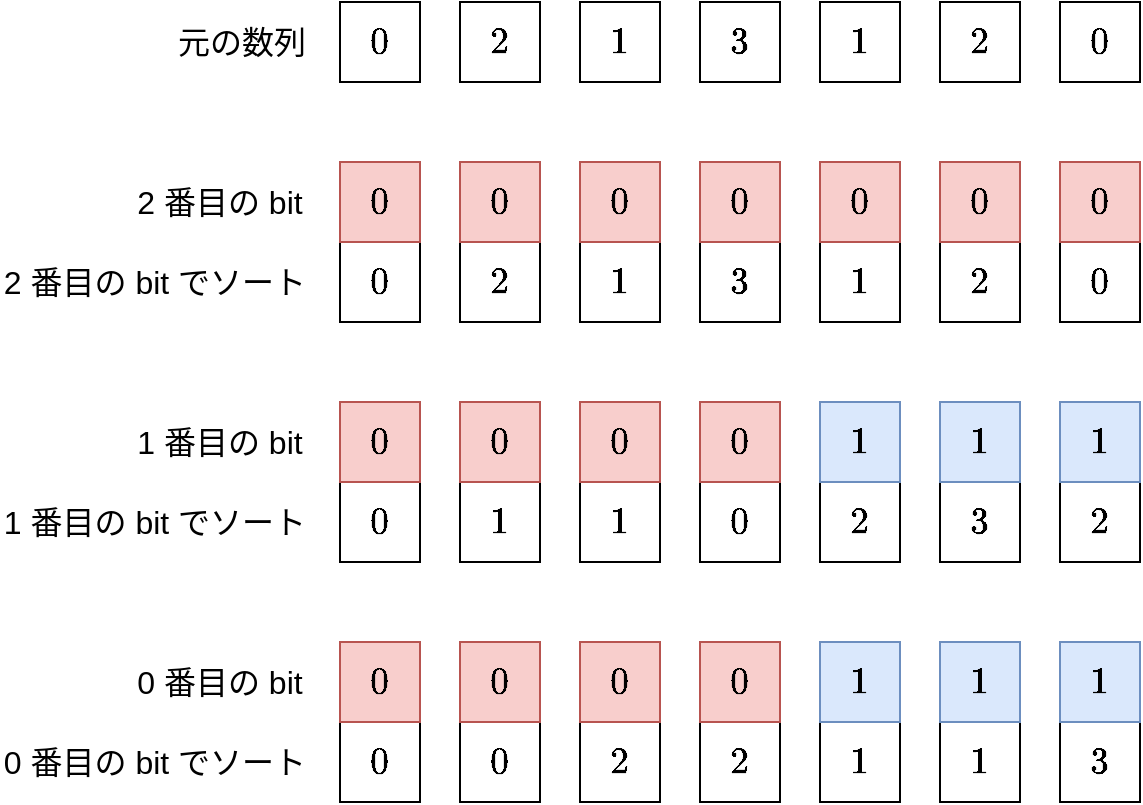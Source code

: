 <mxfile version="24.6.4" type="device">
  <diagram name="Page-1" id="Huvc_epTl2GeRZDboPI5">
    <mxGraphModel dx="1769" dy="1068" grid="1" gridSize="10" guides="1" tooltips="1" connect="1" arrows="1" fold="1" page="1" pageScale="1" pageWidth="850" pageHeight="1100" math="1" shadow="0">
      <root>
        <mxCell id="0" />
        <mxCell id="1" parent="0" />
        <mxCell id="Qdi247grOmWhZG3LN0WY-2" value="`0`" style="rounded=0;whiteSpace=wrap;html=1;fontSize=16;" parent="1" vertex="1">
          <mxGeometry x="200" y="440" width="40" height="40" as="geometry" />
        </mxCell>
        <mxCell id="Qdi247grOmWhZG3LN0WY-3" value="`2`" style="rounded=0;whiteSpace=wrap;html=1;fontSize=16;" parent="1" vertex="1">
          <mxGeometry x="260" y="440" width="40" height="40" as="geometry" />
        </mxCell>
        <mxCell id="Qdi247grOmWhZG3LN0WY-4" value="`1`" style="rounded=0;whiteSpace=wrap;html=1;fontSize=16;" parent="1" vertex="1">
          <mxGeometry x="320" y="440" width="40" height="40" as="geometry" />
        </mxCell>
        <mxCell id="Qdi247grOmWhZG3LN0WY-5" value="`3`" style="rounded=0;whiteSpace=wrap;html=1;fontSize=16;" parent="1" vertex="1">
          <mxGeometry x="380" y="440" width="40" height="40" as="geometry" />
        </mxCell>
        <mxCell id="Qdi247grOmWhZG3LN0WY-6" value="`1`" style="rounded=0;whiteSpace=wrap;html=1;fontSize=16;" parent="1" vertex="1">
          <mxGeometry x="440" y="440" width="40" height="40" as="geometry" />
        </mxCell>
        <mxCell id="Qdi247grOmWhZG3LN0WY-7" value="`2`" style="rounded=0;whiteSpace=wrap;html=1;fontSize=16;" parent="1" vertex="1">
          <mxGeometry x="500" y="440" width="40" height="40" as="geometry" />
        </mxCell>
        <mxCell id="Qdi247grOmWhZG3LN0WY-8" value="`0`" style="rounded=0;whiteSpace=wrap;html=1;fontSize=16;" parent="1" vertex="1">
          <mxGeometry x="560" y="440" width="40" height="40" as="geometry" />
        </mxCell>
        <mxCell id="Qdi247grOmWhZG3LN0WY-10" value="`0`" style="rounded=0;whiteSpace=wrap;html=1;fontSize=16;" parent="1" vertex="1">
          <mxGeometry x="200" y="560" width="40" height="40" as="geometry" />
        </mxCell>
        <mxCell id="Qdi247grOmWhZG3LN0WY-11" value="`2`" style="rounded=0;whiteSpace=wrap;html=1;fontSize=16;" parent="1" vertex="1">
          <mxGeometry x="260" y="560" width="40" height="40" as="geometry" />
        </mxCell>
        <mxCell id="Qdi247grOmWhZG3LN0WY-12" value="`1`" style="rounded=0;whiteSpace=wrap;html=1;fontSize=16;" parent="1" vertex="1">
          <mxGeometry x="320" y="560" width="40" height="40" as="geometry" />
        </mxCell>
        <mxCell id="Qdi247grOmWhZG3LN0WY-13" value="`3`" style="rounded=0;whiteSpace=wrap;html=1;fontSize=16;" parent="1" vertex="1">
          <mxGeometry x="380" y="560" width="40" height="40" as="geometry" />
        </mxCell>
        <mxCell id="Qdi247grOmWhZG3LN0WY-14" value="`1`" style="rounded=0;whiteSpace=wrap;html=1;fontSize=16;" parent="1" vertex="1">
          <mxGeometry x="440" y="560" width="40" height="40" as="geometry" />
        </mxCell>
        <mxCell id="Qdi247grOmWhZG3LN0WY-15" value="`2`" style="rounded=0;whiteSpace=wrap;html=1;fontSize=16;" parent="1" vertex="1">
          <mxGeometry x="500" y="560" width="40" height="40" as="geometry" />
        </mxCell>
        <mxCell id="Qdi247grOmWhZG3LN0WY-16" value="`0`" style="rounded=0;whiteSpace=wrap;html=1;fontSize=16;" parent="1" vertex="1">
          <mxGeometry x="560" y="560" width="40" height="40" as="geometry" />
        </mxCell>
        <mxCell id="Qdi247grOmWhZG3LN0WY-20" value="2 番目の bit" style="text;html=1;align=center;verticalAlign=middle;whiteSpace=wrap;rounded=0;fontSize=16;" parent="1" vertex="1">
          <mxGeometry x="95" y="525" width="90" height="30" as="geometry" />
        </mxCell>
        <mxCell id="Qdi247grOmWhZG3LN0WY-22" value="`0`" style="rounded=0;whiteSpace=wrap;html=1;fontSize=16;" parent="1" vertex="1">
          <mxGeometry x="200" y="680" width="40" height="40" as="geometry" />
        </mxCell>
        <mxCell id="Qdi247grOmWhZG3LN0WY-23" value="`1`" style="rounded=0;whiteSpace=wrap;html=1;fontSize=16;" parent="1" vertex="1">
          <mxGeometry x="260" y="680" width="40" height="40" as="geometry" />
        </mxCell>
        <mxCell id="Qdi247grOmWhZG3LN0WY-24" value="`1`" style="rounded=0;whiteSpace=wrap;html=1;fontSize=16;" parent="1" vertex="1">
          <mxGeometry x="320" y="680" width="40" height="40" as="geometry" />
        </mxCell>
        <mxCell id="Qdi247grOmWhZG3LN0WY-25" value="`0`" style="rounded=0;whiteSpace=wrap;html=1;fontSize=16;" parent="1" vertex="1">
          <mxGeometry x="380" y="680" width="40" height="40" as="geometry" />
        </mxCell>
        <mxCell id="Qdi247grOmWhZG3LN0WY-26" value="`2`" style="rounded=0;whiteSpace=wrap;html=1;fontSize=16;" parent="1" vertex="1">
          <mxGeometry x="440" y="680" width="40" height="40" as="geometry" />
        </mxCell>
        <mxCell id="Qdi247grOmWhZG3LN0WY-27" value="`3`" style="rounded=0;whiteSpace=wrap;html=1;fontSize=16;" parent="1" vertex="1">
          <mxGeometry x="500" y="680" width="40" height="40" as="geometry" />
        </mxCell>
        <mxCell id="Qdi247grOmWhZG3LN0WY-28" value="`2`" style="rounded=0;whiteSpace=wrap;html=1;fontSize=16;" parent="1" vertex="1">
          <mxGeometry x="560" y="680" width="40" height="40" as="geometry" />
        </mxCell>
        <mxCell id="Qdi247grOmWhZG3LN0WY-30" value="`0`" style="rounded=0;whiteSpace=wrap;html=1;fontSize=16;fillColor=#f8cecc;strokeColor=#b85450;" parent="1" vertex="1">
          <mxGeometry x="200" y="520" width="40" height="40" as="geometry" />
        </mxCell>
        <mxCell id="Qdi247grOmWhZG3LN0WY-31" value="`0`" style="rounded=0;whiteSpace=wrap;html=1;fontSize=16;fillColor=#f8cecc;strokeColor=#b85450;" parent="1" vertex="1">
          <mxGeometry x="260" y="520" width="40" height="40" as="geometry" />
        </mxCell>
        <mxCell id="Qdi247grOmWhZG3LN0WY-32" value="`0`" style="rounded=0;whiteSpace=wrap;html=1;fontSize=16;fillColor=#f8cecc;strokeColor=#b85450;" parent="1" vertex="1">
          <mxGeometry x="320" y="520" width="40" height="40" as="geometry" />
        </mxCell>
        <mxCell id="Qdi247grOmWhZG3LN0WY-33" value="`0`" style="rounded=0;whiteSpace=wrap;html=1;fontSize=16;fillColor=#f8cecc;strokeColor=#b85450;" parent="1" vertex="1">
          <mxGeometry x="380" y="520" width="40" height="40" as="geometry" />
        </mxCell>
        <mxCell id="Qdi247grOmWhZG3LN0WY-34" value="`0`" style="rounded=0;whiteSpace=wrap;html=1;fontSize=16;fillColor=#f8cecc;strokeColor=#b85450;" parent="1" vertex="1">
          <mxGeometry x="440" y="520" width="40" height="40" as="geometry" />
        </mxCell>
        <mxCell id="Qdi247grOmWhZG3LN0WY-35" value="`0`" style="rounded=0;whiteSpace=wrap;html=1;fontSize=16;fillColor=#f8cecc;strokeColor=#b85450;" parent="1" vertex="1">
          <mxGeometry x="500" y="520" width="40" height="40" as="geometry" />
        </mxCell>
        <mxCell id="Qdi247grOmWhZG3LN0WY-36" value="`0`" style="rounded=0;whiteSpace=wrap;html=1;fontSize=16;fillColor=#f8cecc;strokeColor=#b85450;" parent="1" vertex="1">
          <mxGeometry x="560" y="520" width="40" height="40" as="geometry" />
        </mxCell>
        <mxCell id="Qdi247grOmWhZG3LN0WY-37" value="`0`" style="rounded=0;whiteSpace=wrap;html=1;fontSize=16;fillColor=#f8cecc;strokeColor=#b85450;" parent="1" vertex="1">
          <mxGeometry x="200" y="640" width="40" height="40" as="geometry" />
        </mxCell>
        <mxCell id="Qdi247grOmWhZG3LN0WY-38" value="`0`" style="rounded=0;whiteSpace=wrap;html=1;fontSize=16;fillColor=#f8cecc;strokeColor=#b85450;" parent="1" vertex="1">
          <mxGeometry x="260" y="640" width="40" height="40" as="geometry" />
        </mxCell>
        <mxCell id="Qdi247grOmWhZG3LN0WY-39" value="`0`" style="rounded=0;whiteSpace=wrap;html=1;fontSize=16;fillColor=#f8cecc;strokeColor=#b85450;" parent="1" vertex="1">
          <mxGeometry x="320" y="640" width="40" height="40" as="geometry" />
        </mxCell>
        <mxCell id="Qdi247grOmWhZG3LN0WY-40" value="`0`" style="rounded=0;whiteSpace=wrap;html=1;fontSize=16;fillColor=#f8cecc;strokeColor=#b85450;" parent="1" vertex="1">
          <mxGeometry x="380" y="640" width="40" height="40" as="geometry" />
        </mxCell>
        <mxCell id="Qdi247grOmWhZG3LN0WY-41" value="`1`" style="rounded=0;whiteSpace=wrap;html=1;fontSize=16;fillColor=#dae8fc;strokeColor=#6c8ebf;" parent="1" vertex="1">
          <mxGeometry x="440" y="640" width="40" height="40" as="geometry" />
        </mxCell>
        <mxCell id="Qdi247grOmWhZG3LN0WY-42" value="`1`" style="rounded=0;whiteSpace=wrap;html=1;fontSize=16;fillColor=#dae8fc;strokeColor=#6c8ebf;" parent="1" vertex="1">
          <mxGeometry x="500" y="640" width="40" height="40" as="geometry" />
        </mxCell>
        <mxCell id="Qdi247grOmWhZG3LN0WY-43" value="`1`" style="rounded=0;whiteSpace=wrap;html=1;fontSize=16;fillColor=#dae8fc;strokeColor=#6c8ebf;" parent="1" vertex="1">
          <mxGeometry x="560" y="640" width="40" height="40" as="geometry" />
        </mxCell>
        <mxCell id="Qdi247grOmWhZG3LN0WY-44" value="`0`" style="rounded=0;whiteSpace=wrap;html=1;fontSize=16;" parent="1" vertex="1">
          <mxGeometry x="200" y="800" width="40" height="40" as="geometry" />
        </mxCell>
        <mxCell id="Qdi247grOmWhZG3LN0WY-45" value="`1`" style="rounded=0;whiteSpace=wrap;html=1;fontSize=16;" parent="1" vertex="1">
          <mxGeometry x="440" y="800" width="40" height="40" as="geometry" />
        </mxCell>
        <mxCell id="Qdi247grOmWhZG3LN0WY-46" value="`1`" style="rounded=0;whiteSpace=wrap;html=1;fontSize=16;" parent="1" vertex="1">
          <mxGeometry x="500" y="800" width="40" height="40" as="geometry" />
        </mxCell>
        <mxCell id="Qdi247grOmWhZG3LN0WY-47" value="`0`" style="rounded=0;whiteSpace=wrap;html=1;fontSize=16;" parent="1" vertex="1">
          <mxGeometry x="260" y="800" width="40" height="40" as="geometry" />
        </mxCell>
        <mxCell id="Qdi247grOmWhZG3LN0WY-48" value="`2`" style="rounded=0;whiteSpace=wrap;html=1;fontSize=16;" parent="1" vertex="1">
          <mxGeometry x="320" y="800" width="40" height="40" as="geometry" />
        </mxCell>
        <mxCell id="Qdi247grOmWhZG3LN0WY-49" value="`3`" style="rounded=0;whiteSpace=wrap;html=1;fontSize=16;" parent="1" vertex="1">
          <mxGeometry x="560" y="800" width="40" height="40" as="geometry" />
        </mxCell>
        <mxCell id="Qdi247grOmWhZG3LN0WY-50" value="`2`" style="rounded=0;whiteSpace=wrap;html=1;fontSize=16;" parent="1" vertex="1">
          <mxGeometry x="380" y="800" width="40" height="40" as="geometry" />
        </mxCell>
        <mxCell id="Qdi247grOmWhZG3LN0WY-52" value="`0`" style="rounded=0;whiteSpace=wrap;html=1;fontSize=16;fillColor=#f8cecc;strokeColor=#b85450;" parent="1" vertex="1">
          <mxGeometry x="200" y="760" width="40" height="40" as="geometry" />
        </mxCell>
        <mxCell id="Qdi247grOmWhZG3LN0WY-53" value="`0`" style="rounded=0;whiteSpace=wrap;html=1;fontSize=16;fillColor=#f8cecc;strokeColor=#b85450;" parent="1" vertex="1">
          <mxGeometry x="260" y="760" width="40" height="40" as="geometry" />
        </mxCell>
        <mxCell id="Qdi247grOmWhZG3LN0WY-54" value="`0`" style="rounded=0;whiteSpace=wrap;html=1;fontSize=16;fillColor=#f8cecc;strokeColor=#b85450;" parent="1" vertex="1">
          <mxGeometry x="320" y="760" width="40" height="40" as="geometry" />
        </mxCell>
        <mxCell id="Qdi247grOmWhZG3LN0WY-55" value="`0`" style="rounded=0;whiteSpace=wrap;html=1;fontSize=16;fillColor=#f8cecc;strokeColor=#b85450;" parent="1" vertex="1">
          <mxGeometry x="380" y="760" width="40" height="40" as="geometry" />
        </mxCell>
        <mxCell id="Qdi247grOmWhZG3LN0WY-56" value="`1`" style="rounded=0;whiteSpace=wrap;html=1;fontSize=16;fillColor=#dae8fc;strokeColor=#6c8ebf;" parent="1" vertex="1">
          <mxGeometry x="440" y="760" width="40" height="40" as="geometry" />
        </mxCell>
        <mxCell id="Qdi247grOmWhZG3LN0WY-57" value="`1`" style="rounded=0;whiteSpace=wrap;html=1;fontSize=16;fillColor=#dae8fc;strokeColor=#6c8ebf;" parent="1" vertex="1">
          <mxGeometry x="500" y="760" width="40" height="40" as="geometry" />
        </mxCell>
        <mxCell id="Qdi247grOmWhZG3LN0WY-58" value="`1`" style="rounded=0;whiteSpace=wrap;html=1;fontSize=16;fillColor=#dae8fc;strokeColor=#6c8ebf;" parent="1" vertex="1">
          <mxGeometry x="560" y="760" width="40" height="40" as="geometry" />
        </mxCell>
        <mxCell id="Qdi247grOmWhZG3LN0WY-59" value="2 番目の bit でソート" style="text;html=1;align=center;verticalAlign=middle;whiteSpace=wrap;rounded=0;fontSize=16;" parent="1" vertex="1">
          <mxGeometry x="30" y="565" width="155" height="30" as="geometry" />
        </mxCell>
        <mxCell id="Qdi247grOmWhZG3LN0WY-60" value="1 番目の bit" style="text;html=1;align=center;verticalAlign=middle;whiteSpace=wrap;rounded=0;fontSize=16;" parent="1" vertex="1">
          <mxGeometry x="95" y="645" width="90" height="30" as="geometry" />
        </mxCell>
        <mxCell id="Qdi247grOmWhZG3LN0WY-61" value="1 番目の bit でソート" style="text;html=1;align=center;verticalAlign=middle;whiteSpace=wrap;rounded=0;fontSize=16;" parent="1" vertex="1">
          <mxGeometry x="30" y="685" width="155" height="30" as="geometry" />
        </mxCell>
        <mxCell id="Qdi247grOmWhZG3LN0WY-62" value="0 番目の bit" style="text;html=1;align=center;verticalAlign=middle;whiteSpace=wrap;rounded=0;fontSize=16;" parent="1" vertex="1">
          <mxGeometry x="95" y="765" width="90" height="30" as="geometry" />
        </mxCell>
        <mxCell id="Qdi247grOmWhZG3LN0WY-63" value="0 番目の bit でソート" style="text;html=1;align=center;verticalAlign=middle;whiteSpace=wrap;rounded=0;fontSize=16;" parent="1" vertex="1">
          <mxGeometry x="30" y="805" width="155" height="30" as="geometry" />
        </mxCell>
        <mxCell id="Es61qYTVOwukvhYELF5Q-1" value="元の数列" style="text;html=1;align=right;verticalAlign=middle;whiteSpace=wrap;rounded=0;fontSize=16;" vertex="1" parent="1">
          <mxGeometry x="95" y="445" width="90" height="30" as="geometry" />
        </mxCell>
      </root>
    </mxGraphModel>
  </diagram>
</mxfile>
